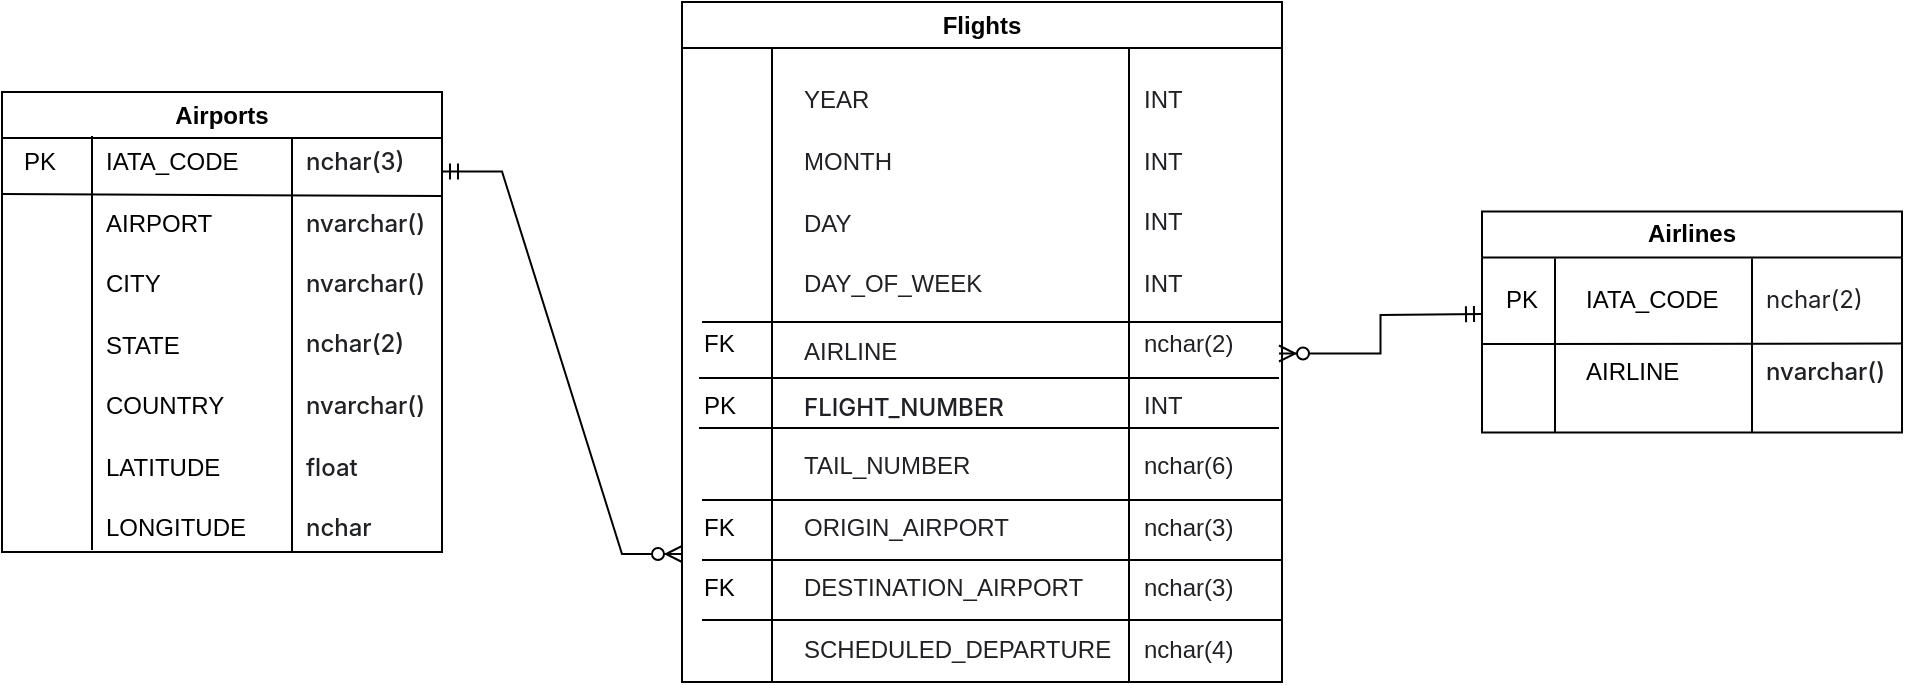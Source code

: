 <mxfile version="21.7.5" type="device">
  <diagram name="Страница — 1" id="KG0pTABZSyMienC2gOvi">
    <mxGraphModel dx="2420" dy="842" grid="1" gridSize="10" guides="1" tooltips="1" connect="1" arrows="1" fold="1" page="1" pageScale="1" pageWidth="827" pageHeight="1169" math="0" shadow="0">
      <root>
        <mxCell id="0" />
        <mxCell id="1" parent="0" />
        <mxCell id="4_MRTfHyWY46cSX3TB6Z-3" value="Flights" style="swimlane;whiteSpace=wrap;html=1;swimlaneLine=1;gradientColor=none;rounded=0;horizontal=1;container=1;" parent="1" vertex="1">
          <mxGeometry x="280" y="424" width="300" height="340" as="geometry" />
        </mxCell>
        <mxCell id="4_MRTfHyWY46cSX3TB6Z-7" value="&lt;div class=&quot;sc-kYBQfq iOkql&quot; style=&quot;border: 0px; font-size: 12px; font-style: normal; font-variant-ligatures: normal; font-variant-caps: normal; font-variant-alternates: inherit; font-variant-numeric: inherit; font-variant-east-asian: inherit; font-weight: 400; margin: 0px; padding: 0px; vertical-align: baseline; -webkit-box-align: center; align-items: center; cursor: default; display: grid; grid-template-columns: auto 1fr auto; column-gap: 4px; color: rgb(95, 99, 104); letter-spacing: normal; orphans: 2; text-align: left; text-indent: 0px; text-transform: none; widows: 2; word-spacing: 0px; -webkit-text-stroke-width: 0px; background-color: rgb(255, 255, 255); text-decoration-thickness: initial; text-decoration-style: initial; text-decoration-color: initial;&quot;&gt;&lt;span title=&quot;DAY&quot; class=&quot;sc-ilEZps sc-jItqcz sc-jNMaXF gQHrBF dffaWn gmIQkj&quot; style=&quot;border: 0px; font-size: 12px; font-style: inherit; font-variant: inherit; font-weight: 500; margin: 0px; padding: 0px; vertical-align: baseline; color: rgb(32, 33, 36); line-height: 16px; overflow: hidden; text-overflow: ellipsis;&quot;&gt;DAY&lt;/span&gt;&lt;/div&gt;&lt;br class=&quot;Apple-interchange-newline&quot;&gt;" style="text;whiteSpace=wrap;html=1;swimlaneLine=1;fontFamily=Helvetica;" parent="4_MRTfHyWY46cSX3TB6Z-3" vertex="1">
          <mxGeometry x="58.5" y="96" width="40" height="25" as="geometry" />
        </mxCell>
        <mxCell id="4_MRTfHyWY46cSX3TB6Z-8" value="&lt;span style=&quot;color: rgb(32, 33, 36); font-size: 12px; font-style: normal; font-variant-ligatures: normal; font-variant-caps: normal; font-weight: 500; letter-spacing: normal; orphans: 2; text-align: left; text-indent: 0px; text-transform: none; widows: 2; word-spacing: 0px; -webkit-text-stroke-width: 0px; background-color: rgb(255, 255, 255); text-decoration-thickness: initial; text-decoration-style: initial; text-decoration-color: initial; float: none; display: inline !important;&quot;&gt;DAY_OF_WEEK&lt;/span&gt;" style="text;whiteSpace=wrap;html=1;swimlaneLine=1;fontFamily=Helvetica;" parent="4_MRTfHyWY46cSX3TB6Z-3" vertex="1">
          <mxGeometry x="58.5" y="127" width="120" height="25" as="geometry" />
        </mxCell>
        <mxCell id="4_MRTfHyWY46cSX3TB6Z-9" value="&lt;span style=&quot;color: rgb(32, 33, 36); font-size: 12px; font-style: normal; font-variant-ligatures: normal; font-variant-caps: normal; font-weight: 500; letter-spacing: normal; orphans: 2; text-align: left; text-indent: 0px; text-transform: none; widows: 2; word-spacing: 0px; -webkit-text-stroke-width: 0px; background-color: rgb(255, 255, 255); text-decoration-thickness: initial; text-decoration-style: initial; text-decoration-color: initial; float: none; display: inline !important;&quot;&gt;AIRLINE&lt;/span&gt;" style="text;whiteSpace=wrap;html=1;swimlaneLine=1;fontFamily=Helvetica;" parent="4_MRTfHyWY46cSX3TB6Z-3" vertex="1">
          <mxGeometry x="58.5" y="161" width="80" height="25" as="geometry" />
        </mxCell>
        <mxCell id="4_MRTfHyWY46cSX3TB6Z-10" value="&lt;div class=&quot;sc-kYBQfq iOkql&quot; style=&quot;border: 0px; font-family: Inter, sans-serif; font-size: 12px; font-style: normal; font-variant-ligatures: normal; font-variant-caps: normal; font-variant-alternates: inherit; font-variant-numeric: inherit; font-variant-east-asian: inherit; font-variant-position: inherit; font-weight: 400; margin: 0px; padding: 0px; vertical-align: baseline; -webkit-box-align: center; align-items: center; cursor: default; display: grid; grid-template-columns: auto 1fr auto; column-gap: 4px; color: rgb(95, 99, 104); letter-spacing: normal; orphans: 2; text-align: left; text-indent: 0px; text-transform: none; widows: 2; word-spacing: 0px; -webkit-text-stroke-width: 0px; background-color: rgb(255, 255, 255); text-decoration-thickness: initial; text-decoration-style: initial; text-decoration-color: initial;&quot;&gt;&lt;span title=&quot;FLIGHT_NUMBER&quot; class=&quot;sc-ilEZps sc-jItqcz sc-jNMaXF gQHrBF dffaWn gmIQkj&quot; style=&quot;border: 0px; font-family: inherit; font-size: 12px; font-style: inherit; font-variant: inherit; font-weight: 500; margin: 0px; padding: 0px; vertical-align: baseline; color: rgb(32, 33, 36); line-height: 16px; overflow: hidden; text-overflow: ellipsis;&quot;&gt;FLIGHT_NUMBER&lt;/span&gt;&lt;/div&gt;&lt;br class=&quot;Apple-interchange-newline&quot;&gt;" style="text;whiteSpace=wrap;html=1;swimlaneLine=1;" parent="4_MRTfHyWY46cSX3TB6Z-3" vertex="1">
          <mxGeometry x="58.5" y="188" width="140" height="25" as="geometry" />
        </mxCell>
        <mxCell id="4_MRTfHyWY46cSX3TB6Z-11" value="&lt;span style=&quot;color: rgb(32, 33, 36); font-size: 12px; font-style: normal; font-variant-ligatures: normal; font-variant-caps: normal; font-weight: 500; letter-spacing: normal; orphans: 2; text-align: left; text-indent: 0px; text-transform: none; widows: 2; word-spacing: 0px; -webkit-text-stroke-width: 0px; background-color: rgb(255, 255, 255); text-decoration-thickness: initial; text-decoration-style: initial; text-decoration-color: initial; float: none; display: inline !important;&quot;&gt;TAIL_NUMBER&lt;/span&gt;" style="text;whiteSpace=wrap;html=1;swimlaneLine=1;fontFamily=Helvetica;" parent="4_MRTfHyWY46cSX3TB6Z-3" vertex="1">
          <mxGeometry x="58.5" y="218" width="120" height="25" as="geometry" />
        </mxCell>
        <mxCell id="4_MRTfHyWY46cSX3TB6Z-12" value="&lt;span style=&quot;color: rgb(32, 33, 36); font-size: 12px; font-style: normal; font-variant-ligatures: normal; font-variant-caps: normal; font-weight: 500; letter-spacing: normal; orphans: 2; text-align: left; text-indent: 0px; text-transform: none; widows: 2; word-spacing: 0px; -webkit-text-stroke-width: 0px; background-color: rgb(255, 255, 255); text-decoration-thickness: initial; text-decoration-style: initial; text-decoration-color: initial; float: none; display: inline !important;&quot;&gt;ORIGIN_AIRPORT&lt;/span&gt;" style="text;whiteSpace=wrap;html=1;swimlaneLine=1;fontFamily=Helvetica;" parent="4_MRTfHyWY46cSX3TB6Z-3" vertex="1">
          <mxGeometry x="58.5" y="249" width="140" height="25" as="geometry" />
        </mxCell>
        <mxCell id="4_MRTfHyWY46cSX3TB6Z-13" value="&lt;span style=&quot;color: rgb(32, 33, 36); font-size: 12px; font-style: normal; font-variant-ligatures: normal; font-variant-caps: normal; font-weight: 500; letter-spacing: normal; orphans: 2; text-align: left; text-indent: 0px; text-transform: none; widows: 2; word-spacing: 0px; -webkit-text-stroke-width: 0px; background-color: rgb(255, 255, 255); text-decoration-thickness: initial; text-decoration-style: initial; text-decoration-color: initial; float: none; display: inline !important;&quot;&gt;DESTINATION_AIRPORT&lt;/span&gt;" style="text;whiteSpace=wrap;html=1;swimlaneLine=1;fontFamily=Helvetica;" parent="4_MRTfHyWY46cSX3TB6Z-3" vertex="1">
          <mxGeometry x="58.5" y="279" width="170" height="25" as="geometry" />
        </mxCell>
        <mxCell id="4_MRTfHyWY46cSX3TB6Z-14" value="&lt;span style=&quot;color: rgb(32, 33, 36); font-size: 12px; font-style: normal; font-variant-ligatures: normal; font-variant-caps: normal; font-weight: 500; letter-spacing: normal; orphans: 2; text-align: left; text-indent: 0px; text-transform: none; widows: 2; word-spacing: 0px; -webkit-text-stroke-width: 0px; background-color: rgb(255, 255, 255); text-decoration-thickness: initial; text-decoration-style: initial; text-decoration-color: initial; float: none; display: inline !important;&quot;&gt;SCHEDULED_DEPARTURE&lt;/span&gt;" style="text;whiteSpace=wrap;html=1;swimlaneLine=1;fontFamily=Helvetica;" parent="4_MRTfHyWY46cSX3TB6Z-3" vertex="1">
          <mxGeometry x="58.5" y="310" width="190" height="25" as="geometry" />
        </mxCell>
        <mxCell id="4_MRTfHyWY46cSX3TB6Z-15" value="&lt;span style=&quot;color: rgb(32, 33, 36); font-size: 12px; font-style: normal; font-variant-ligatures: normal; font-variant-caps: normal; font-weight: 500; letter-spacing: normal; orphans: 2; text-align: left; text-indent: 0px; text-transform: none; widows: 2; word-spacing: 0px; -webkit-text-stroke-width: 0px; background-color: rgb(255, 255, 255); text-decoration-thickness: initial; text-decoration-style: initial; text-decoration-color: initial; float: none; display: inline !important;&quot;&gt;YEAR&lt;/span&gt;" style="text;whiteSpace=wrap;html=1;fontFamily=Helvetica;" parent="4_MRTfHyWY46cSX3TB6Z-3" vertex="1">
          <mxGeometry x="58.5" y="35" width="70" height="25" as="geometry" />
        </mxCell>
        <mxCell id="4_MRTfHyWY46cSX3TB6Z-16" value="&lt;span style=&quot;color: rgb(32, 33, 36); font-size: 12px; font-style: normal; font-variant-ligatures: normal; font-variant-caps: normal; font-weight: 500; letter-spacing: normal; orphans: 2; text-align: left; text-indent: 0px; text-transform: none; widows: 2; word-spacing: 0px; -webkit-text-stroke-width: 0px; background-color: rgb(255, 255, 255); text-decoration-thickness: initial; text-decoration-style: initial; text-decoration-color: initial; float: none; display: inline !important;&quot;&gt;MONTH&lt;/span&gt;" style="text;whiteSpace=wrap;html=1;fontFamily=Helvetica;" parent="4_MRTfHyWY46cSX3TB6Z-3" vertex="1">
          <mxGeometry x="58.5" y="66" width="80" height="25" as="geometry" />
        </mxCell>
        <mxCell id="4_MRTfHyWY46cSX3TB6Z-40" value="" style="line;strokeWidth=1;direction=south;html=1;perimeter=backbonePerimeter;points=[];outlineConnect=0;" parent="4_MRTfHyWY46cSX3TB6Z-3" vertex="1">
          <mxGeometry x="40" y="23" width="10" height="317" as="geometry" />
        </mxCell>
        <mxCell id="4_MRTfHyWY46cSX3TB6Z-41" value="&lt;div class=&quot;sc-kYBQfq iOkql&quot; style=&quot;border: 0px; font-size: 12px; font-style: normal; font-variant-ligatures: normal; font-variant-caps: normal; font-variant-alternates: inherit; font-variant-numeric: inherit; font-variant-east-asian: inherit; font-weight: 400; margin: 0px; padding: 0px; vertical-align: baseline; -webkit-box-align: center; align-items: center; cursor: default; display: grid; grid-template-columns: auto 1fr auto; column-gap: 4px; color: rgb(95, 99, 104); letter-spacing: normal; orphans: 2; text-align: left; text-indent: 0px; text-transform: none; widows: 2; word-spacing: 0px; -webkit-text-stroke-width: 0px; background-color: rgb(255, 255, 255); text-decoration-thickness: initial; text-decoration-style: initial; text-decoration-color: initial;&quot;&gt;&lt;span title=&quot;FLIGHT_NUMBER&quot; class=&quot;sc-ilEZps sc-jItqcz sc-jNMaXF gQHrBF dffaWn gmIQkj&quot; style=&quot;border: 0px; font-size: 12px; font-style: inherit; font-variant: inherit; font-weight: 500; margin: 0px; padding: 0px; vertical-align: baseline; color: rgb(32, 33, 36); line-height: 16px; overflow: hidden; text-overflow: ellipsis;&quot;&gt;&lt;/span&gt;&lt;/div&gt;PK" style="text;whiteSpace=wrap;html=1;swimlaneLine=1;fontFamily=Helvetica;" parent="4_MRTfHyWY46cSX3TB6Z-3" vertex="1">
          <mxGeometry x="8.5" y="188" width="31.5" height="25" as="geometry" />
        </mxCell>
        <mxCell id="4_MRTfHyWY46cSX3TB6Z-43" value="&lt;div class=&quot;sc-kYBQfq iOkql&quot; style=&quot;border: 0px; font-size: 12px; font-style: normal; font-variant-ligatures: normal; font-variant-caps: normal; font-variant-alternates: inherit; font-variant-numeric: inherit; font-variant-east-asian: inherit; font-weight: 400; margin: 0px; padding: 0px; vertical-align: baseline; -webkit-box-align: center; align-items: center; cursor: default; display: grid; grid-template-columns: auto 1fr auto; column-gap: 4px; color: rgb(95, 99, 104); letter-spacing: normal; orphans: 2; text-align: left; text-indent: 0px; text-transform: none; widows: 2; word-spacing: 0px; -webkit-text-stroke-width: 0px; background-color: rgb(255, 255, 255); text-decoration-thickness: initial; text-decoration-style: initial; text-decoration-color: initial;&quot;&gt;&lt;span title=&quot;FLIGHT_NUMBER&quot; class=&quot;sc-ilEZps sc-jItqcz sc-jNMaXF gQHrBF dffaWn gmIQkj&quot; style=&quot;border: 0px; font-size: 12px; font-style: inherit; font-variant: inherit; font-weight: 500; margin: 0px; padding: 0px; vertical-align: baseline; color: rgb(32, 33, 36); line-height: 16px; overflow: hidden; text-overflow: ellipsis;&quot;&gt;&lt;/span&gt;&lt;/div&gt;FK" style="text;whiteSpace=wrap;html=1;swimlaneLine=1;fontFamily=Helvetica;" parent="4_MRTfHyWY46cSX3TB6Z-3" vertex="1">
          <mxGeometry x="8.5" y="249" width="31.5" height="25" as="geometry" />
        </mxCell>
        <mxCell id="4_MRTfHyWY46cSX3TB6Z-45" value="&lt;div class=&quot;sc-kYBQfq iOkql&quot; style=&quot;border: 0px; font-size: 12px; font-style: normal; font-variant-ligatures: normal; font-variant-caps: normal; font-variant-alternates: inherit; font-variant-numeric: inherit; font-variant-east-asian: inherit; font-weight: 400; margin: 0px; padding: 0px; vertical-align: baseline; -webkit-box-align: center; align-items: center; cursor: default; display: grid; grid-template-columns: auto 1fr auto; column-gap: 4px; color: rgb(95, 99, 104); letter-spacing: normal; orphans: 2; text-align: left; text-indent: 0px; text-transform: none; widows: 2; word-spacing: 0px; -webkit-text-stroke-width: 0px; background-color: rgb(255, 255, 255); text-decoration-thickness: initial; text-decoration-style: initial; text-decoration-color: initial;&quot;&gt;&lt;span title=&quot;FLIGHT_NUMBER&quot; class=&quot;sc-ilEZps sc-jItqcz sc-jNMaXF gQHrBF dffaWn gmIQkj&quot; style=&quot;border: 0px; font-size: 12px; font-style: inherit; font-variant: inherit; font-weight: 500; margin: 0px; padding: 0px; vertical-align: baseline; color: rgb(32, 33, 36); line-height: 16px; overflow: hidden; text-overflow: ellipsis;&quot;&gt;&lt;/span&gt;&lt;/div&gt;FK" style="text;whiteSpace=wrap;html=1;swimlaneLine=1;fontFamily=Helvetica;" parent="4_MRTfHyWY46cSX3TB6Z-3" vertex="1">
          <mxGeometry x="8.5" y="279" width="31.5" height="25" as="geometry" />
        </mxCell>
        <mxCell id="4_MRTfHyWY46cSX3TB6Z-46" value="&lt;div class=&quot;sc-kYBQfq iOkql&quot; style=&quot;border: 0px; font-size: 12px; font-style: normal; font-variant-ligatures: normal; font-variant-caps: normal; font-variant-alternates: inherit; font-variant-numeric: inherit; font-variant-east-asian: inherit; font-weight: 400; margin: 0px; padding: 0px; vertical-align: baseline; -webkit-box-align: center; align-items: center; cursor: default; display: grid; grid-template-columns: auto 1fr auto; column-gap: 4px; color: rgb(95, 99, 104); letter-spacing: normal; orphans: 2; text-align: left; text-indent: 0px; text-transform: none; widows: 2; word-spacing: 0px; -webkit-text-stroke-width: 0px; background-color: rgb(255, 255, 255); text-decoration-thickness: initial; text-decoration-style: initial; text-decoration-color: initial;&quot;&gt;&lt;span title=&quot;FLIGHT_NUMBER&quot; class=&quot;sc-ilEZps sc-jItqcz sc-jNMaXF gQHrBF dffaWn gmIQkj&quot; style=&quot;border: 0px; font-size: 12px; font-style: inherit; font-variant: inherit; font-weight: 500; margin: 0px; padding: 0px; vertical-align: baseline; color: rgb(32, 33, 36); line-height: 16px; overflow: hidden; text-overflow: ellipsis;&quot;&gt;&lt;/span&gt;&lt;/div&gt;FK" style="text;whiteSpace=wrap;html=1;swimlaneLine=1;fontFamily=Helvetica;" parent="4_MRTfHyWY46cSX3TB6Z-3" vertex="1">
          <mxGeometry x="8.5" y="157" width="31.5" height="25" as="geometry" />
        </mxCell>
        <mxCell id="4_MRTfHyWY46cSX3TB6Z-47" value="" style="line;strokeWidth=1;direction=south;html=1;perimeter=backbonePerimeter;points=[];outlineConnect=0;" parent="4_MRTfHyWY46cSX3TB6Z-3" vertex="1">
          <mxGeometry x="218.5" y="23" width="10" height="317" as="geometry" />
        </mxCell>
        <mxCell id="4_MRTfHyWY46cSX3TB6Z-48" value="&lt;span style=&quot;color: rgb(32, 33, 36); font-size: 12px; font-style: normal; font-variant-ligatures: normal; font-variant-caps: normal; font-weight: 500; letter-spacing: normal; orphans: 2; text-align: left; text-indent: 0px; text-transform: none; widows: 2; word-spacing: 0px; -webkit-text-stroke-width: 0px; background-color: rgb(255, 255, 255); text-decoration-thickness: initial; text-decoration-style: initial; text-decoration-color: initial; float: none; display: inline !important;&quot;&gt;INT&lt;/span&gt;" style="text;whiteSpace=wrap;html=1;fontFamily=Helvetica;" parent="4_MRTfHyWY46cSX3TB6Z-3" vertex="1">
          <mxGeometry x="228.5" y="35" width="70" height="25" as="geometry" />
        </mxCell>
        <mxCell id="4_MRTfHyWY46cSX3TB6Z-49" value="&lt;span style=&quot;color: rgb(32, 33, 36); font-size: 12px; font-style: normal; font-variant-ligatures: normal; font-variant-caps: normal; font-weight: 500; letter-spacing: normal; orphans: 2; text-align: left; text-indent: 0px; text-transform: none; widows: 2; word-spacing: 0px; -webkit-text-stroke-width: 0px; background-color: rgb(255, 255, 255); text-decoration-thickness: initial; text-decoration-style: initial; text-decoration-color: initial; float: none; display: inline !important;&quot;&gt;INT&lt;/span&gt;" style="text;whiteSpace=wrap;html=1;fontFamily=Helvetica;" parent="4_MRTfHyWY46cSX3TB6Z-3" vertex="1">
          <mxGeometry x="228.5" y="66" width="70" height="25" as="geometry" />
        </mxCell>
        <mxCell id="4_MRTfHyWY46cSX3TB6Z-69" value="&lt;span style=&quot;color: rgb(32, 33, 36); font-size: 12px; font-style: normal; font-variant-ligatures: normal; font-variant-caps: normal; font-weight: 500; letter-spacing: normal; orphans: 2; text-align: left; text-indent: 0px; text-transform: none; widows: 2; word-spacing: 0px; -webkit-text-stroke-width: 0px; background-color: rgb(255, 255, 255); text-decoration-thickness: initial; text-decoration-style: initial; text-decoration-color: initial; float: none; display: inline !important;&quot;&gt;INT&lt;/span&gt;" style="text;whiteSpace=wrap;html=1;fontFamily=Helvetica;" parent="4_MRTfHyWY46cSX3TB6Z-3" vertex="1">
          <mxGeometry x="228.5" y="96" width="70" height="25" as="geometry" />
        </mxCell>
        <mxCell id="4_MRTfHyWY46cSX3TB6Z-70" value="&lt;span style=&quot;color: rgb(32, 33, 36); font-size: 12px; font-style: normal; font-variant-ligatures: normal; font-variant-caps: normal; font-weight: 500; letter-spacing: normal; orphans: 2; text-align: left; text-indent: 0px; text-transform: none; widows: 2; word-spacing: 0px; -webkit-text-stroke-width: 0px; background-color: rgb(255, 255, 255); text-decoration-thickness: initial; text-decoration-style: initial; text-decoration-color: initial; float: none; display: inline !important;&quot;&gt;INT&lt;/span&gt;" style="text;whiteSpace=wrap;html=1;fontFamily=Helvetica;" parent="4_MRTfHyWY46cSX3TB6Z-3" vertex="1">
          <mxGeometry x="228.5" y="127" width="70" height="25" as="geometry" />
        </mxCell>
        <mxCell id="4_MRTfHyWY46cSX3TB6Z-71" value="&lt;font size=&quot;1&quot; color=&quot;#202124&quot;&gt;&lt;span style=&quot;background-color: rgb(255, 255, 255); font-size: 12px;&quot;&gt;nchar(2)&lt;/span&gt;&lt;/font&gt;" style="text;whiteSpace=wrap;html=1;fontFamily=Helvetica;" parent="4_MRTfHyWY46cSX3TB6Z-3" vertex="1">
          <mxGeometry x="228.5" y="157" width="70" height="25" as="geometry" />
        </mxCell>
        <mxCell id="4_MRTfHyWY46cSX3TB6Z-72" value="&lt;span style=&quot;color: rgb(32, 33, 36); font-size: 12px; font-style: normal; font-variant-ligatures: normal; font-variant-caps: normal; font-weight: 500; letter-spacing: normal; orphans: 2; text-align: left; text-indent: 0px; text-transform: none; widows: 2; word-spacing: 0px; -webkit-text-stroke-width: 0px; background-color: rgb(255, 255, 255); text-decoration-thickness: initial; text-decoration-style: initial; text-decoration-color: initial; float: none; display: inline !important;&quot;&gt;INT&lt;/span&gt;" style="text;whiteSpace=wrap;html=1;fontFamily=Helvetica;" parent="4_MRTfHyWY46cSX3TB6Z-3" vertex="1">
          <mxGeometry x="228.5" y="188" width="70" height="25" as="geometry" />
        </mxCell>
        <mxCell id="4_MRTfHyWY46cSX3TB6Z-73" value="&lt;span style=&quot;color: rgb(32, 33, 36); font-size: 12px; font-style: normal; font-variant-ligatures: normal; font-variant-caps: normal; font-weight: 500; letter-spacing: normal; orphans: 2; text-align: left; text-indent: 0px; text-transform: none; widows: 2; word-spacing: 0px; -webkit-text-stroke-width: 0px; background-color: rgb(255, 255, 255); text-decoration-thickness: initial; text-decoration-style: initial; text-decoration-color: initial; float: none; display: inline !important;&quot;&gt;nchar(6)&lt;/span&gt;" style="text;whiteSpace=wrap;html=1;fontFamily=Helvetica;" parent="4_MRTfHyWY46cSX3TB6Z-3" vertex="1">
          <mxGeometry x="228.5" y="218" width="70" height="25" as="geometry" />
        </mxCell>
        <mxCell id="4_MRTfHyWY46cSX3TB6Z-74" value="&lt;span style=&quot;color: rgb(32, 33, 36); font-size: 12px; font-style: normal; font-variant-ligatures: normal; font-variant-caps: normal; font-weight: 500; letter-spacing: normal; orphans: 2; text-align: left; text-indent: 0px; text-transform: none; widows: 2; word-spacing: 0px; -webkit-text-stroke-width: 0px; background-color: rgb(255, 255, 255); text-decoration-thickness: initial; text-decoration-style: initial; text-decoration-color: initial; float: none; display: inline !important;&quot;&gt;nchar(3)&lt;/span&gt;" style="text;whiteSpace=wrap;html=1;fontFamily=Helvetica;" parent="4_MRTfHyWY46cSX3TB6Z-3" vertex="1">
          <mxGeometry x="228.5" y="249" width="70" height="25" as="geometry" />
        </mxCell>
        <mxCell id="4_MRTfHyWY46cSX3TB6Z-75" value="&lt;span style=&quot;color: rgb(32, 33, 36); font-size: 12px; font-style: normal; font-variant-ligatures: normal; font-variant-caps: normal; font-weight: 500; letter-spacing: normal; orphans: 2; text-align: left; text-indent: 0px; text-transform: none; widows: 2; word-spacing: 0px; -webkit-text-stroke-width: 0px; background-color: rgb(255, 255, 255); text-decoration-thickness: initial; text-decoration-style: initial; text-decoration-color: initial; float: none; display: inline !important;&quot;&gt;nchar(3)&lt;/span&gt;" style="text;whiteSpace=wrap;html=1;fontFamily=Helvetica;" parent="4_MRTfHyWY46cSX3TB6Z-3" vertex="1">
          <mxGeometry x="228.5" y="279" width="70" height="25" as="geometry" />
        </mxCell>
        <mxCell id="4_MRTfHyWY46cSX3TB6Z-76" value="&lt;span style=&quot;color: rgb(32, 33, 36); font-size: 12px; font-style: normal; font-variant-ligatures: normal; font-variant-caps: normal; font-weight: 500; letter-spacing: normal; orphans: 2; text-align: left; text-indent: 0px; text-transform: none; widows: 2; word-spacing: 0px; -webkit-text-stroke-width: 0px; background-color: rgb(255, 255, 255); text-decoration-thickness: initial; text-decoration-style: initial; text-decoration-color: initial; float: none; display: inline !important;&quot;&gt;nchar(4)&lt;/span&gt;" style="text;whiteSpace=wrap;html=1;fontFamily=Helvetica;" parent="4_MRTfHyWY46cSX3TB6Z-3" vertex="1">
          <mxGeometry x="228.5" y="310" width="70" height="25" as="geometry" />
        </mxCell>
        <mxCell id="NwDb9xySnJjGsqBKiU09-1" value="" style="endArrow=none;html=1;rounded=0;entryX=1;entryY=0;entryDx=0;entryDy=0;exitX=0;exitY=0;exitDx=0;exitDy=0;" parent="4_MRTfHyWY46cSX3TB6Z-3" source="4_MRTfHyWY46cSX3TB6Z-41" target="4_MRTfHyWY46cSX3TB6Z-72" edge="1">
          <mxGeometry width="50" height="50" relative="1" as="geometry">
            <mxPoint x="60" y="196" as="sourcePoint" />
            <mxPoint x="110" y="146" as="targetPoint" />
          </mxGeometry>
        </mxCell>
        <mxCell id="NwDb9xySnJjGsqBKiU09-2" value="" style="endArrow=none;html=1;rounded=0;entryX=1;entryY=0;entryDx=0;entryDy=0;exitX=0;exitY=0;exitDx=0;exitDy=0;fontFamily=Helvetica;" parent="4_MRTfHyWY46cSX3TB6Z-3" edge="1">
          <mxGeometry width="50" height="50" relative="1" as="geometry">
            <mxPoint x="8.5" y="213" as="sourcePoint" />
            <mxPoint x="298.5" y="213" as="targetPoint" />
          </mxGeometry>
        </mxCell>
        <mxCell id="NwDb9xySnJjGsqBKiU09-3" value="" style="endArrow=none;html=1;rounded=0;entryX=1;entryY=0;entryDx=0;entryDy=0;exitX=0;exitY=0;exitDx=0;exitDy=0;" parent="4_MRTfHyWY46cSX3TB6Z-3" edge="1">
          <mxGeometry width="50" height="50" relative="1" as="geometry">
            <mxPoint x="10" y="249" as="sourcePoint" />
            <mxPoint x="300" y="249" as="targetPoint" />
          </mxGeometry>
        </mxCell>
        <mxCell id="NwDb9xySnJjGsqBKiU09-4" value="" style="endArrow=none;html=1;rounded=0;entryX=1;entryY=0;entryDx=0;entryDy=0;exitX=0;exitY=0;exitDx=0;exitDy=0;fontFamily=Helvetica;" parent="4_MRTfHyWY46cSX3TB6Z-3" edge="1">
          <mxGeometry width="50" height="50" relative="1" as="geometry">
            <mxPoint x="10" y="279" as="sourcePoint" />
            <mxPoint x="300" y="279" as="targetPoint" />
          </mxGeometry>
        </mxCell>
        <mxCell id="NwDb9xySnJjGsqBKiU09-5" value="" style="endArrow=none;html=1;rounded=0;entryX=1;entryY=0;entryDx=0;entryDy=0;exitX=0;exitY=0;exitDx=0;exitDy=0;" parent="4_MRTfHyWY46cSX3TB6Z-3" edge="1">
          <mxGeometry width="50" height="50" relative="1" as="geometry">
            <mxPoint x="10" y="309" as="sourcePoint" />
            <mxPoint x="300" y="309" as="targetPoint" />
          </mxGeometry>
        </mxCell>
        <mxCell id="NwDb9xySnJjGsqBKiU09-10" value="" style="endArrow=none;html=1;rounded=0;entryX=1;entryY=0;entryDx=0;entryDy=0;exitX=0;exitY=0;exitDx=0;exitDy=0;" parent="4_MRTfHyWY46cSX3TB6Z-3" edge="1">
          <mxGeometry width="50" height="50" relative="1" as="geometry">
            <mxPoint x="10" y="160" as="sourcePoint" />
            <mxPoint x="300" y="160" as="targetPoint" />
          </mxGeometry>
        </mxCell>
        <mxCell id="4_MRTfHyWY46cSX3TB6Z-18" value="Airports&lt;br&gt;" style="swimlane;whiteSpace=wrap;html=1;swimlaneLine=1;gradientColor=none;" parent="1" vertex="1">
          <mxGeometry x="-60" y="469" width="220" height="230" as="geometry" />
        </mxCell>
        <mxCell id="4_MRTfHyWY46cSX3TB6Z-19" value="&lt;div class=&quot;sc-kYBQfq iOkql&quot; style=&quot;border: 0px; font-family: Inter, sans-serif; font-size: 12px; font-style: normal; font-variant-ligatures: normal; font-variant-caps: normal; font-variant-alternates: inherit; font-variant-numeric: inherit; font-variant-east-asian: inherit; font-variant-position: inherit; font-weight: 400; margin: 0px; padding: 0px; vertical-align: baseline; -webkit-box-align: center; align-items: center; cursor: default; display: grid; grid-template-columns: auto 1fr auto; column-gap: 4px; color: rgb(95, 99, 104); letter-spacing: normal; orphans: 2; text-align: left; text-indent: 0px; text-transform: none; widows: 2; word-spacing: 0px; -webkit-text-stroke-width: 0px; background-color: rgb(255, 255, 255); text-decoration-thickness: initial; text-decoration-style: initial; text-decoration-color: initial;&quot;&gt;&lt;span title=&quot;DAY&quot; class=&quot;sc-ilEZps sc-jItqcz sc-jNMaXF gQHrBF dffaWn gmIQkj&quot; style=&quot;border: 0px; font-family: inherit; font-size: 12px; font-style: inherit; font-variant: inherit; font-weight: 500; margin: 0px; padding: 0px; vertical-align: baseline; color: rgb(32, 33, 36); line-height: 16px; overflow: hidden; text-overflow: ellipsis;&quot;&gt;&lt;/span&gt;&lt;/div&gt;CITY" style="text;whiteSpace=wrap;html=1;swimlaneLine=1;" parent="4_MRTfHyWY46cSX3TB6Z-18" vertex="1">
          <mxGeometry x="50" y="82" width="49.6" height="25" as="geometry" />
        </mxCell>
        <mxCell id="4_MRTfHyWY46cSX3TB6Z-20" value="STATE" style="text;whiteSpace=wrap;html=1;swimlaneLine=1;" parent="4_MRTfHyWY46cSX3TB6Z-18" vertex="1">
          <mxGeometry x="50" y="113" width="120" height="25" as="geometry" />
        </mxCell>
        <mxCell id="4_MRTfHyWY46cSX3TB6Z-21" value="COUNTRY" style="text;whiteSpace=wrap;html=1;swimlaneLine=1;" parent="4_MRTfHyWY46cSX3TB6Z-18" vertex="1">
          <mxGeometry x="50" y="143" width="80" height="25" as="geometry" />
        </mxCell>
        <mxCell id="4_MRTfHyWY46cSX3TB6Z-22" value="&lt;div class=&quot;sc-kYBQfq iOkql&quot; style=&quot;border: 0px; font-family: Inter, sans-serif; font-size: 12px; font-style: normal; font-variant-ligatures: normal; font-variant-caps: normal; font-variant-alternates: inherit; font-variant-numeric: inherit; font-variant-east-asian: inherit; font-variant-position: inherit; font-weight: 400; margin: 0px; padding: 0px; vertical-align: baseline; -webkit-box-align: center; align-items: center; cursor: default; display: grid; grid-template-columns: auto 1fr auto; column-gap: 4px; color: rgb(95, 99, 104); letter-spacing: normal; orphans: 2; text-align: left; text-indent: 0px; text-transform: none; widows: 2; word-spacing: 0px; -webkit-text-stroke-width: 0px; background-color: rgb(255, 255, 255); text-decoration-thickness: initial; text-decoration-style: initial; text-decoration-color: initial;&quot;&gt;&lt;span title=&quot;FLIGHT_NUMBER&quot; class=&quot;sc-ilEZps sc-jItqcz sc-jNMaXF gQHrBF dffaWn gmIQkj&quot; style=&quot;border: 0px; font-family: inherit; font-size: 12px; font-style: inherit; font-variant: inherit; font-weight: 500; margin: 0px; padding: 0px; vertical-align: baseline; color: rgb(32, 33, 36); line-height: 16px; overflow: hidden; text-overflow: ellipsis;&quot;&gt;&lt;/span&gt;&lt;/div&gt;LATITUDE" style="text;whiteSpace=wrap;html=1;swimlaneLine=1;" parent="4_MRTfHyWY46cSX3TB6Z-18" vertex="1">
          <mxGeometry x="50" y="174" width="140" height="25" as="geometry" />
        </mxCell>
        <mxCell id="4_MRTfHyWY46cSX3TB6Z-23" value="LONGITUDE" style="text;whiteSpace=wrap;html=1;swimlaneLine=1;" parent="4_MRTfHyWY46cSX3TB6Z-18" vertex="1">
          <mxGeometry x="50" y="204" width="120" height="25" as="geometry" />
        </mxCell>
        <mxCell id="4_MRTfHyWY46cSX3TB6Z-27" value="IATA_CODE" style="text;whiteSpace=wrap;html=1;" parent="4_MRTfHyWY46cSX3TB6Z-18" vertex="1">
          <mxGeometry x="50" y="21" width="70" height="25" as="geometry" />
        </mxCell>
        <mxCell id="4_MRTfHyWY46cSX3TB6Z-28" value="AIRPORT" style="text;whiteSpace=wrap;html=1;" parent="4_MRTfHyWY46cSX3TB6Z-18" vertex="1">
          <mxGeometry x="50" y="52" width="80" height="25" as="geometry" />
        </mxCell>
        <mxCell id="4_MRTfHyWY46cSX3TB6Z-77" value="" style="line;strokeWidth=1;direction=south;html=1;perimeter=backbonePerimeter;points=[];outlineConnect=0;" parent="4_MRTfHyWY46cSX3TB6Z-18" vertex="1">
          <mxGeometry x="40" y="22" width="10" height="207" as="geometry" />
        </mxCell>
        <mxCell id="4_MRTfHyWY46cSX3TB6Z-79" value="&lt;div class=&quot;sc-kYBQfq iOkql&quot; style=&quot;border: 0px; font-family: Inter, sans-serif; font-size: 12px; font-style: normal; font-variant-ligatures: normal; font-variant-caps: normal; font-variant-alternates: inherit; font-variant-numeric: inherit; font-variant-east-asian: inherit; font-variant-position: inherit; font-weight: 400; margin: 0px; padding: 0px; vertical-align: baseline; -webkit-box-align: center; align-items: center; cursor: default; display: grid; grid-template-columns: auto 1fr auto; column-gap: 4px; color: rgb(95, 99, 104); letter-spacing: normal; orphans: 2; text-align: left; text-indent: 0px; text-transform: none; widows: 2; word-spacing: 0px; -webkit-text-stroke-width: 0px; background-color: rgb(255, 255, 255); text-decoration-thickness: initial; text-decoration-style: initial; text-decoration-color: initial;&quot;&gt;&lt;span title=&quot;FLIGHT_NUMBER&quot; class=&quot;sc-ilEZps sc-jItqcz sc-jNMaXF gQHrBF dffaWn gmIQkj&quot; style=&quot;border: 0px; font-family: inherit; font-size: 12px; font-style: inherit; font-variant: inherit; font-weight: 500; margin: 0px; padding: 0px; vertical-align: baseline; color: rgb(32, 33, 36); line-height: 16px; overflow: hidden; text-overflow: ellipsis;&quot;&gt;&lt;/span&gt;&lt;/div&gt;PK" style="text;whiteSpace=wrap;html=1;swimlaneLine=1;" parent="4_MRTfHyWY46cSX3TB6Z-18" vertex="1">
          <mxGeometry x="8.5" y="21" width="31.5" height="25" as="geometry" />
        </mxCell>
        <mxCell id="4_MRTfHyWY46cSX3TB6Z-80" value="" style="line;strokeWidth=1;direction=south;html=1;perimeter=backbonePerimeter;points=[];outlineConnect=0;" parent="4_MRTfHyWY46cSX3TB6Z-18" vertex="1">
          <mxGeometry x="140" y="23" width="10" height="207" as="geometry" />
        </mxCell>
        <mxCell id="4_MRTfHyWY46cSX3TB6Z-81" value="&lt;span style=&quot;color: rgb(32, 33, 36); font-family: Inter, sans-serif; font-size: 12px; font-style: normal; font-variant-ligatures: normal; font-variant-caps: normal; font-weight: 500; letter-spacing: normal; orphans: 2; text-align: left; text-indent: 0px; text-transform: none; widows: 2; word-spacing: 0px; -webkit-text-stroke-width: 0px; background-color: rgb(255, 255, 255); text-decoration-thickness: initial; text-decoration-style: initial; text-decoration-color: initial; float: none; display: inline !important;&quot;&gt;nchar(3)&lt;/span&gt;" style="text;whiteSpace=wrap;html=1;" parent="4_MRTfHyWY46cSX3TB6Z-18" vertex="1">
          <mxGeometry x="150" y="21" width="70" height="25" as="geometry" />
        </mxCell>
        <mxCell id="4_MRTfHyWY46cSX3TB6Z-82" value="&lt;span style=&quot;color: rgb(32, 33, 36); font-family: Inter, sans-serif; font-size: 12px; font-style: normal; font-variant-ligatures: normal; font-variant-caps: normal; font-weight: 500; letter-spacing: normal; orphans: 2; text-align: left; text-indent: 0px; text-transform: none; widows: 2; word-spacing: 0px; -webkit-text-stroke-width: 0px; background-color: rgb(255, 255, 255); text-decoration-thickness: initial; text-decoration-style: initial; text-decoration-color: initial; float: none; display: inline !important;&quot;&gt;nvarchar()&lt;/span&gt;" style="text;whiteSpace=wrap;html=1;" parent="4_MRTfHyWY46cSX3TB6Z-18" vertex="1">
          <mxGeometry x="150" y="52" width="70" height="25" as="geometry" />
        </mxCell>
        <mxCell id="4_MRTfHyWY46cSX3TB6Z-83" value="&lt;span style=&quot;color: rgb(32, 33, 36); font-family: Inter, sans-serif; font-size: 12px; font-style: normal; font-variant-ligatures: normal; font-variant-caps: normal; font-weight: 500; letter-spacing: normal; orphans: 2; text-align: left; text-indent: 0px; text-transform: none; widows: 2; word-spacing: 0px; -webkit-text-stroke-width: 0px; background-color: rgb(255, 255, 255); text-decoration-thickness: initial; text-decoration-style: initial; text-decoration-color: initial; float: none; display: inline !important;&quot;&gt;nvarchar()&lt;/span&gt;" style="text;whiteSpace=wrap;html=1;" parent="4_MRTfHyWY46cSX3TB6Z-18" vertex="1">
          <mxGeometry x="150" y="82" width="70" height="25" as="geometry" />
        </mxCell>
        <mxCell id="4_MRTfHyWY46cSX3TB6Z-86" value="&lt;span style=&quot;color: rgb(32, 33, 36); font-family: Inter, sans-serif; font-size: 12px; font-style: normal; font-variant-ligatures: normal; font-variant-caps: normal; font-weight: 500; letter-spacing: normal; orphans: 2; text-align: left; text-indent: 0px; text-transform: none; widows: 2; word-spacing: 0px; -webkit-text-stroke-width: 0px; background-color: rgb(255, 255, 255); text-decoration-thickness: initial; text-decoration-style: initial; text-decoration-color: initial; float: none; display: inline !important;&quot;&gt;nchar(2)&lt;/span&gt;" style="text;whiteSpace=wrap;html=1;" parent="4_MRTfHyWY46cSX3TB6Z-18" vertex="1">
          <mxGeometry x="150" y="112" width="60" height="25" as="geometry" />
        </mxCell>
        <mxCell id="4_MRTfHyWY46cSX3TB6Z-87" value="&lt;span style=&quot;color: rgb(32, 33, 36); font-family: Inter, sans-serif; font-size: 12px; font-style: normal; font-variant-ligatures: normal; font-variant-caps: normal; font-weight: 500; letter-spacing: normal; orphans: 2; text-align: left; text-indent: 0px; text-transform: none; widows: 2; word-spacing: 0px; -webkit-text-stroke-width: 0px; background-color: rgb(255, 255, 255); text-decoration-thickness: initial; text-decoration-style: initial; text-decoration-color: initial; float: none; display: inline !important;&quot;&gt;nvarchar()&lt;/span&gt;" style="text;whiteSpace=wrap;html=1;" parent="4_MRTfHyWY46cSX3TB6Z-18" vertex="1">
          <mxGeometry x="150" y="143" width="70" height="25" as="geometry" />
        </mxCell>
        <mxCell id="4_MRTfHyWY46cSX3TB6Z-88" value="&lt;span style=&quot;color: rgb(32, 33, 36); font-family: Inter, sans-serif; font-size: 12px; font-style: normal; font-variant-ligatures: normal; font-variant-caps: normal; font-weight: 500; letter-spacing: normal; orphans: 2; text-align: left; text-indent: 0px; text-transform: none; widows: 2; word-spacing: 0px; -webkit-text-stroke-width: 0px; background-color: rgb(255, 255, 255); text-decoration-thickness: initial; text-decoration-style: initial; text-decoration-color: initial; float: none; display: inline !important;&quot;&gt;float&lt;/span&gt;" style="text;whiteSpace=wrap;html=1;" parent="4_MRTfHyWY46cSX3TB6Z-18" vertex="1">
          <mxGeometry x="150" y="174" width="70" height="25" as="geometry" />
        </mxCell>
        <mxCell id="4_MRTfHyWY46cSX3TB6Z-89" value="&lt;span style=&quot;color: rgb(32, 33, 36); font-family: Inter, sans-serif; font-size: 12px; font-style: normal; font-variant-ligatures: normal; font-variant-caps: normal; font-weight: 500; letter-spacing: normal; orphans: 2; text-align: left; text-indent: 0px; text-transform: none; widows: 2; word-spacing: 0px; -webkit-text-stroke-width: 0px; background-color: rgb(255, 255, 255); text-decoration-thickness: initial; text-decoration-style: initial; text-decoration-color: initial; float: none; display: inline !important;&quot;&gt;nchar&lt;/span&gt;" style="text;whiteSpace=wrap;html=1;" parent="4_MRTfHyWY46cSX3TB6Z-18" vertex="1">
          <mxGeometry x="150" y="204" width="70" height="25" as="geometry" />
        </mxCell>
        <mxCell id="4_MRTfHyWY46cSX3TB6Z-30" value="Airlines" style="swimlane;whiteSpace=wrap;html=1;swimlaneLine=1;gradientColor=none;" parent="1" vertex="1">
          <mxGeometry x="680" y="528.75" width="210" height="110.5" as="geometry" />
        </mxCell>
        <mxCell id="4_MRTfHyWY46cSX3TB6Z-36" value="IATA_CODE" style="text;whiteSpace=wrap;html=1;" parent="4_MRTfHyWY46cSX3TB6Z-30" vertex="1">
          <mxGeometry x="50" y="30.25" width="70" height="25" as="geometry" />
        </mxCell>
        <mxCell id="4_MRTfHyWY46cSX3TB6Z-37" value="AIRLINE" style="text;whiteSpace=wrap;html=1;" parent="4_MRTfHyWY46cSX3TB6Z-30" vertex="1">
          <mxGeometry x="50" y="66" width="80" height="25" as="geometry" />
        </mxCell>
        <mxCell id="4_MRTfHyWY46cSX3TB6Z-91" value="&lt;div class=&quot;sc-kYBQfq iOkql&quot; style=&quot;border: 0px; font-family: Inter, sans-serif; font-size: 12px; font-style: normal; font-variant-ligatures: normal; font-variant-caps: normal; font-variant-alternates: inherit; font-variant-numeric: inherit; font-variant-east-asian: inherit; font-variant-position: inherit; font-weight: 400; margin: 0px; padding: 0px; vertical-align: baseline; -webkit-box-align: center; align-items: center; cursor: default; display: grid; grid-template-columns: auto 1fr auto; column-gap: 4px; color: rgb(95, 99, 104); letter-spacing: normal; orphans: 2; text-align: left; text-indent: 0px; text-transform: none; widows: 2; word-spacing: 0px; -webkit-text-stroke-width: 0px; background-color: rgb(255, 255, 255); text-decoration-thickness: initial; text-decoration-style: initial; text-decoration-color: initial;&quot;&gt;&lt;span title=&quot;FLIGHT_NUMBER&quot; class=&quot;sc-ilEZps sc-jItqcz sc-jNMaXF gQHrBF dffaWn gmIQkj&quot; style=&quot;border: 0px; font-family: inherit; font-size: 12px; font-style: inherit; font-variant: inherit; font-weight: 500; margin: 0px; padding: 0px; vertical-align: baseline; color: rgb(32, 33, 36); line-height: 16px; overflow: hidden; text-overflow: ellipsis;&quot;&gt;&lt;/span&gt;&lt;/div&gt;PK" style="text;whiteSpace=wrap;html=1;swimlaneLine=1;" parent="4_MRTfHyWY46cSX3TB6Z-30" vertex="1">
          <mxGeometry x="10" y="30.25" width="31.5" height="25" as="geometry" />
        </mxCell>
        <mxCell id="4_MRTfHyWY46cSX3TB6Z-92" value="" style="line;strokeWidth=1;direction=south;html=1;perimeter=backbonePerimeter;points=[];outlineConnect=0;" parent="4_MRTfHyWY46cSX3TB6Z-30" vertex="1">
          <mxGeometry x="130" y="23.5" width="10" height="87" as="geometry" />
        </mxCell>
        <mxCell id="4_MRTfHyWY46cSX3TB6Z-93" value="&lt;font face=&quot;Inter, sans-serif&quot; color=&quot;#202124&quot;&gt;&lt;span style=&quot;background-color: rgb(255, 255, 255);&quot;&gt;nchar(2)&lt;/span&gt;&lt;/font&gt;" style="text;whiteSpace=wrap;html=1;" parent="4_MRTfHyWY46cSX3TB6Z-30" vertex="1">
          <mxGeometry x="140" y="30.25" width="70" height="25" as="geometry" />
        </mxCell>
        <mxCell id="4_MRTfHyWY46cSX3TB6Z-94" value="&lt;span style=&quot;color: rgb(32, 33, 36); font-family: Inter, sans-serif; font-size: 12px; font-style: normal; font-variant-ligatures: normal; font-variant-caps: normal; font-weight: 500; letter-spacing: normal; orphans: 2; text-align: left; text-indent: 0px; text-transform: none; widows: 2; word-spacing: 0px; -webkit-text-stroke-width: 0px; background-color: rgb(255, 255, 255); text-decoration-thickness: initial; text-decoration-style: initial; text-decoration-color: initial; float: none; display: inline !important;&quot;&gt;nvarchar()&lt;/span&gt;" style="text;whiteSpace=wrap;html=1;" parent="4_MRTfHyWY46cSX3TB6Z-30" vertex="1">
          <mxGeometry x="140" y="66" width="70" height="25" as="geometry" />
        </mxCell>
        <mxCell id="4_MRTfHyWY46cSX3TB6Z-90" value="" style="line;strokeWidth=1;direction=south;html=1;perimeter=backbonePerimeter;points=[];outlineConnect=0;" parent="4_MRTfHyWY46cSX3TB6Z-30" vertex="1">
          <mxGeometry x="31.5" y="23.5" width="10" height="87" as="geometry" />
        </mxCell>
        <mxCell id="NwDb9xySnJjGsqBKiU09-11" value="" style="endArrow=none;html=1;rounded=0;entryX=1;entryY=0;entryDx=0;entryDy=0;" parent="1" target="4_MRTfHyWY46cSX3TB6Z-82" edge="1">
          <mxGeometry width="50" height="50" relative="1" as="geometry">
            <mxPoint x="-60" y="520" as="sourcePoint" />
            <mxPoint x="390" y="570" as="targetPoint" />
          </mxGeometry>
        </mxCell>
        <mxCell id="NwDb9xySnJjGsqBKiU09-12" value="" style="endArrow=none;html=1;rounded=0;entryX=1;entryY=0;entryDx=0;entryDy=0;" parent="1" target="4_MRTfHyWY46cSX3TB6Z-94" edge="1">
          <mxGeometry width="50" height="50" relative="1" as="geometry">
            <mxPoint x="680" y="595" as="sourcePoint" />
            <mxPoint x="390" y="570" as="targetPoint" />
          </mxGeometry>
        </mxCell>
        <mxCell id="PZp7E5qRDKcbaEncU5Mr-1" value="" style="edgeStyle=entityRelationEdgeStyle;fontSize=12;html=1;endArrow=ERzeroToMany;startArrow=ERmandOne;rounded=0;exitX=1;exitY=0.75;exitDx=0;exitDy=0;" edge="1" parent="1" source="4_MRTfHyWY46cSX3TB6Z-81">
          <mxGeometry width="100" height="100" relative="1" as="geometry">
            <mxPoint x="160" y="780" as="sourcePoint" />
            <mxPoint x="280" y="700" as="targetPoint" />
            <Array as="points">
              <mxPoint x="150" y="810" />
            </Array>
          </mxGeometry>
        </mxCell>
        <mxCell id="PZp7E5qRDKcbaEncU5Mr-2" value="" style="edgeStyle=orthogonalEdgeStyle;fontSize=12;html=1;endArrow=ERzeroToMany;startArrow=ERmandOne;rounded=0;entryX=1;entryY=0.75;entryDx=0;entryDy=0;" edge="1" parent="1" target="4_MRTfHyWY46cSX3TB6Z-71">
          <mxGeometry width="100" height="100" relative="1" as="geometry">
            <mxPoint x="680" y="580" as="sourcePoint" />
            <mxPoint x="760" y="921" as="targetPoint" />
          </mxGeometry>
        </mxCell>
      </root>
    </mxGraphModel>
  </diagram>
</mxfile>
